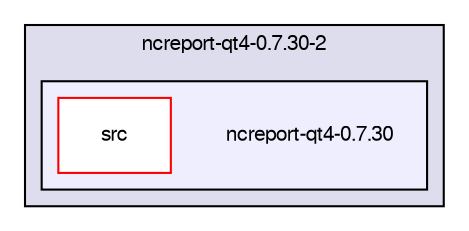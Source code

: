 digraph G {
  compound=true
  node [ fontsize=10, fontname="FreeSans"];
  edge [ labelfontsize=9, labelfontname="FreeSans"];
  subgraph clusterdir_5296b4bd28dd233796c5a49e267f2922 {
    graph [ bgcolor="#ddddee", pencolor="black", label="ncreport-qt4-0.7.30-2" fontname="FreeSans", fontsize=10, URL="dir_5296b4bd28dd233796c5a49e267f2922.html"]
  subgraph clusterdir_3bc18ad3ed6ed9928d43713c4455eeb4 {
    graph [ bgcolor="#eeeeff", pencolor="black", label="" URL="dir_3bc18ad3ed6ed9928d43713c4455eeb4.html"];
    dir_3bc18ad3ed6ed9928d43713c4455eeb4 [shape=plaintext label="ncreport-qt4-0.7.30"];
    dir_e67de86019fa439bb454c3658a0c2fe8 [shape=box label="src" color="red" fillcolor="white" style="filled" URL="dir_e67de86019fa439bb454c3658a0c2fe8.html"];
  }
  }
}
